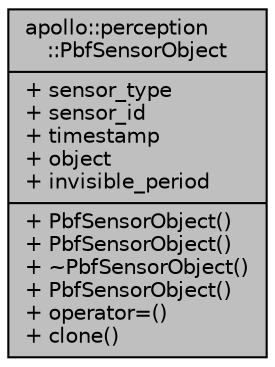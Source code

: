 digraph "apollo::perception::PbfSensorObject"
{
  edge [fontname="Helvetica",fontsize="10",labelfontname="Helvetica",labelfontsize="10"];
  node [fontname="Helvetica",fontsize="10",shape=record];
  Node1 [label="{apollo::perception\l::PbfSensorObject\n|+ sensor_type\l+ sensor_id\l+ timestamp\l+ object\l+ invisible_period\l|+ PbfSensorObject()\l+ PbfSensorObject()\l+ ~PbfSensorObject()\l+ PbfSensorObject()\l+ operator=()\l+ clone()\l}",height=0.2,width=0.4,color="black", fillcolor="grey75", style="filled" fontcolor="black"];
}
